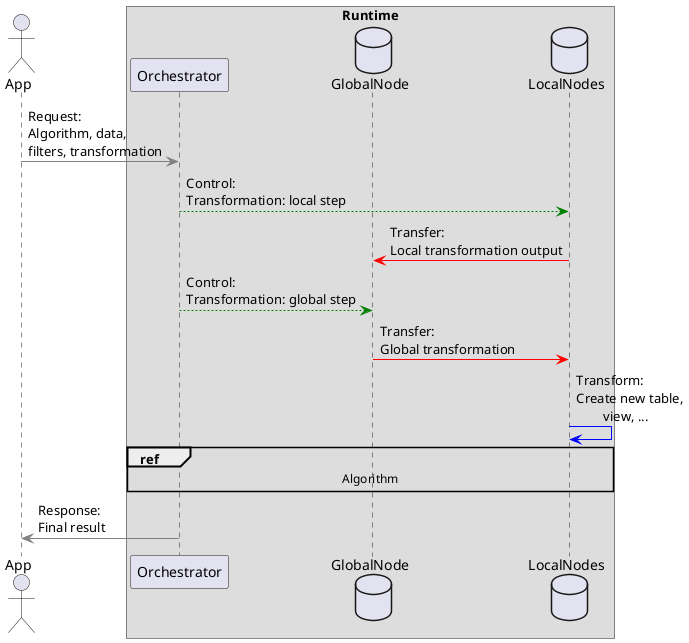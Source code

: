 @startuml
actor App 
box "Runtime"
participant Orchestrator
database GlobalNode
database LocalNodes
end box

App -[#gray]> Orchestrator: Request:\nAlgorithm, data,\nfilters, transformation

Orchestrator -[#green]-> LocalNodes: Control:\nTransformation: local step
LocalNodes -[#red]> GlobalNode: Transfer:\nLocal transformation output
Orchestrator -[#green]-> GlobalNode: Control:\nTransformation: global step
GlobalNode -[#red]> LocalNodes: Transfer:\nGlobal transformation
LocalNodes -[#blue]> LocalNodes: Transform:\nCreate new table,\n\tview, ...
ref over Orchestrator, LocalNodes, GlobalNode : Algorithm

Orchestrator -[#gray]> App: Response:\nFinal result
@enduml


